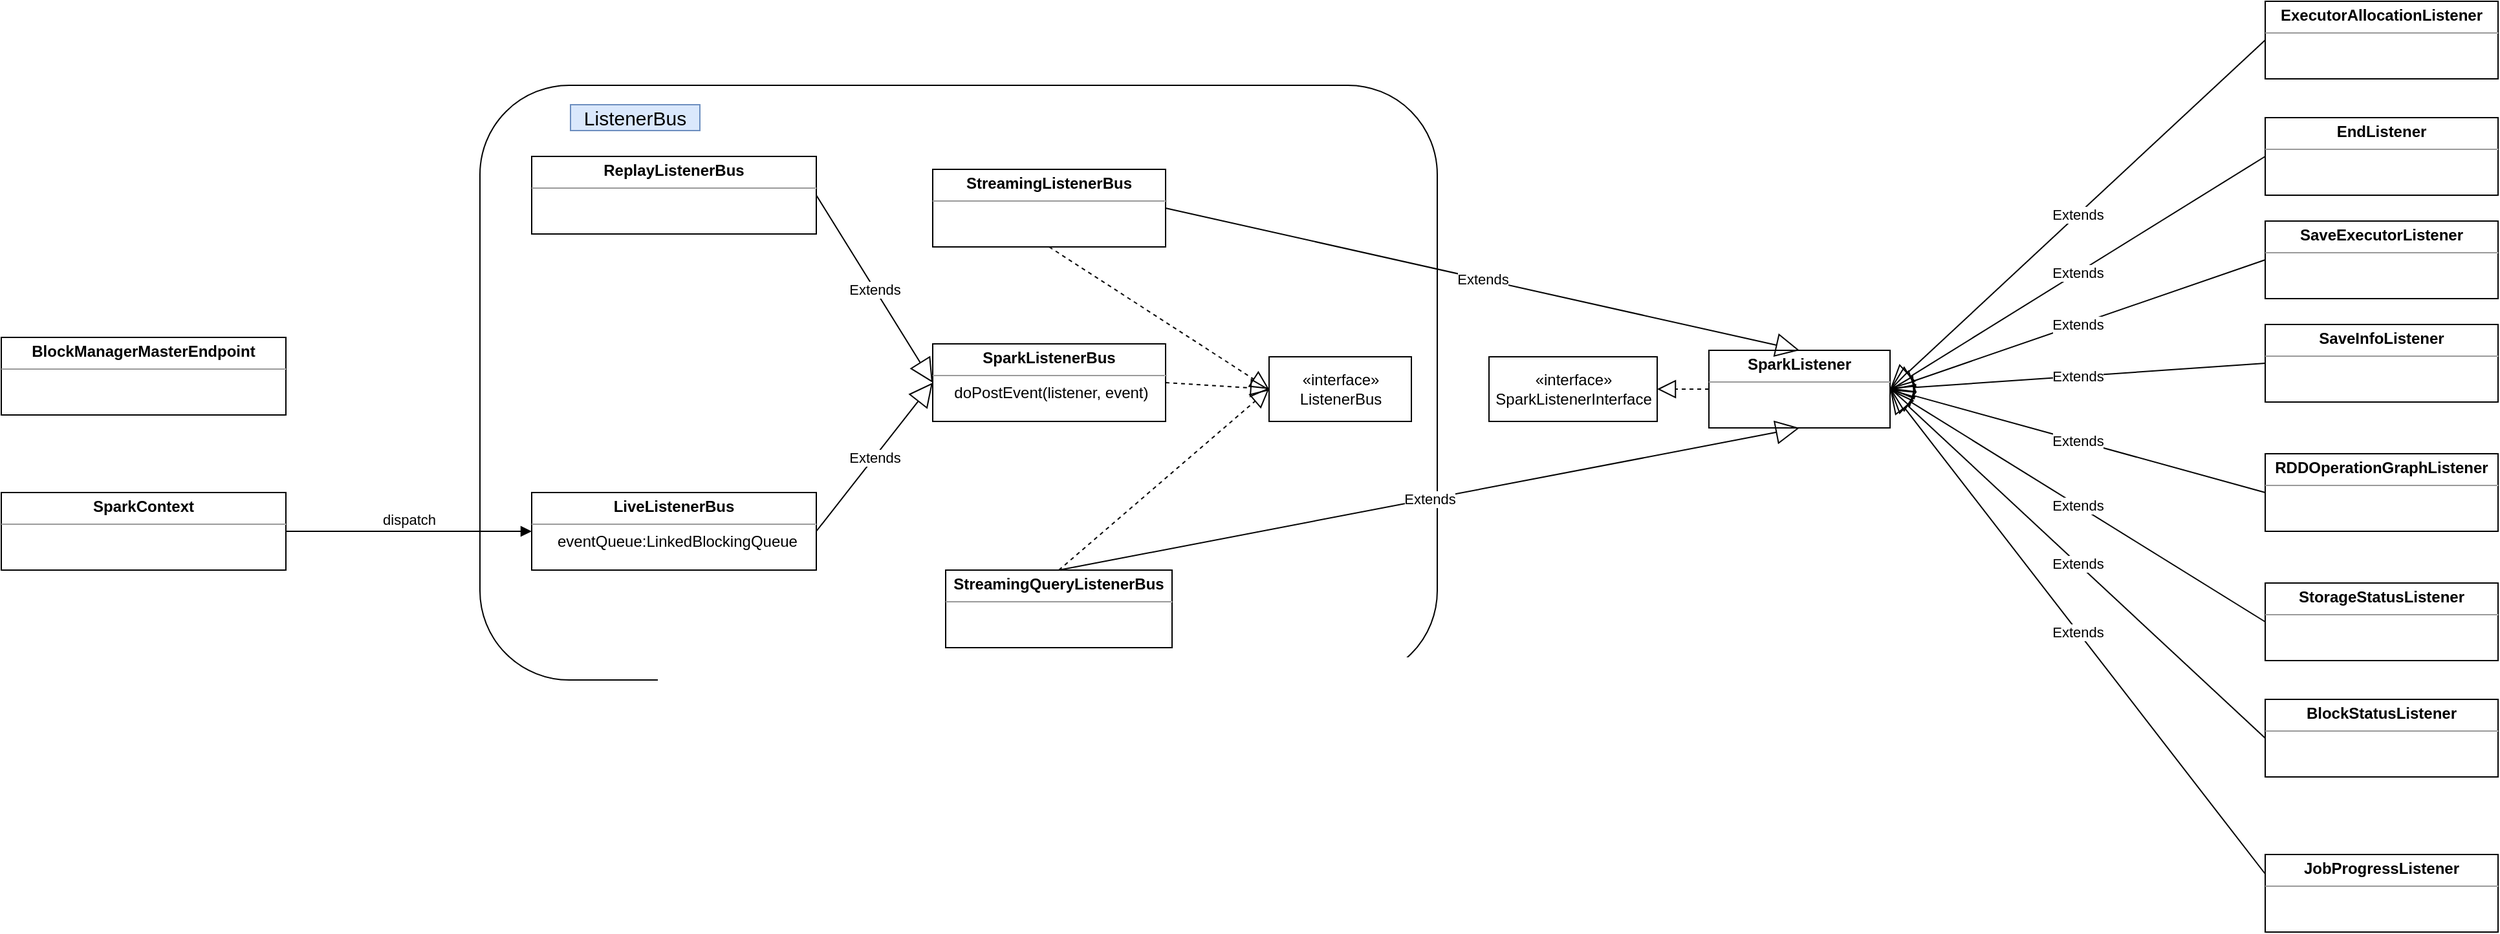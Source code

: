 <mxfile version="13.2.3" type="device"><diagram id="YB8NbeNKAAZcFNhwch6J" name="Page-1"><mxGraphModel dx="1988" dy="721" grid="1" gridSize="10" guides="1" tooltips="1" connect="1" arrows="1" fold="1" page="0" pageScale="1" pageWidth="827" pageHeight="1169" math="0" shadow="0"><root><mxCell id="0"/><mxCell id="1" parent="0"/><mxCell id="iCqZPxfxO04049dRjSbH-41" value="" style="rounded=1;whiteSpace=wrap;html=1;fillColor=#ffffff;" vertex="1" parent="1"><mxGeometry x="-200" y="215" width="740" height="460" as="geometry"/></mxCell><mxCell id="iCqZPxfxO04049dRjSbH-1" value="«interface»&lt;br&gt;ListenerBus" style="html=1;" vertex="1" parent="1"><mxGeometry x="410" y="425" width="110" height="50" as="geometry"/></mxCell><mxCell id="iCqZPxfxO04049dRjSbH-2" value="&lt;p style=&quot;margin: 0px ; margin-top: 4px ; text-align: center&quot;&gt;&lt;b&gt;SparkListenerBus&lt;/b&gt;&lt;br&gt;&lt;/p&gt;&lt;hr size=&quot;1&quot;&gt;&lt;div style=&quot;height: 2px&quot;&gt;&amp;nbsp; &amp;nbsp; &amp;nbsp;doPostEvent(listener, event)&lt;/div&gt;" style="verticalAlign=top;align=left;overflow=fill;fontSize=12;fontFamily=Helvetica;html=1;" vertex="1" parent="1"><mxGeometry x="150" y="415" width="180" height="60" as="geometry"/></mxCell><mxCell id="iCqZPxfxO04049dRjSbH-3" value="" style="endArrow=block;dashed=1;endFill=0;endSize=12;html=1;entryX=0;entryY=0.5;entryDx=0;entryDy=0;exitX=1;exitY=0.5;exitDx=0;exitDy=0;" edge="1" parent="1" source="iCqZPxfxO04049dRjSbH-2" target="iCqZPxfxO04049dRjSbH-1"><mxGeometry width="160" relative="1" as="geometry"><mxPoint x="50" y="680" as="sourcePoint"/><mxPoint x="210" y="680" as="targetPoint"/></mxGeometry></mxCell><mxCell id="iCqZPxfxO04049dRjSbH-7" value="«interface»&lt;br&gt;SparkListenerInterface" style="html=1;fillColor=#ffffff;" vertex="1" parent="1"><mxGeometry x="580" y="425" width="130" height="50" as="geometry"/></mxCell><mxCell id="iCqZPxfxO04049dRjSbH-8" value="&lt;p style=&quot;margin: 0px ; margin-top: 4px ; text-align: center&quot;&gt;&lt;b&gt;SparkListener&lt;/b&gt;&lt;/p&gt;&lt;hr size=&quot;1&quot;&gt;&lt;div style=&quot;height: 2px&quot;&gt;&lt;/div&gt;" style="verticalAlign=top;align=left;overflow=fill;fontSize=12;fontFamily=Helvetica;html=1;" vertex="1" parent="1"><mxGeometry x="750" y="420" width="140" height="60" as="geometry"/></mxCell><mxCell id="iCqZPxfxO04049dRjSbH-9" value="" style="endArrow=block;dashed=1;endFill=0;endSize=12;html=1;exitX=0;exitY=0.5;exitDx=0;exitDy=0;" edge="1" parent="1" source="iCqZPxfxO04049dRjSbH-8" target="iCqZPxfxO04049dRjSbH-7"><mxGeometry width="160" relative="1" as="geometry"><mxPoint x="375" y="380" as="sourcePoint"/><mxPoint x="375" y="260" as="targetPoint"/></mxGeometry></mxCell><mxCell id="iCqZPxfxO04049dRjSbH-11" value="&lt;p style=&quot;margin: 0px ; margin-top: 4px ; text-align: center&quot;&gt;&lt;b&gt;StreamingListenerBus&lt;/b&gt;&lt;/p&gt;&lt;hr size=&quot;1&quot;&gt;&lt;div style=&quot;height: 2px&quot;&gt;&lt;/div&gt;" style="verticalAlign=top;align=left;overflow=fill;fontSize=12;fontFamily=Helvetica;html=1;" vertex="1" parent="1"><mxGeometry x="150" y="280" width="180" height="60" as="geometry"/></mxCell><mxCell id="iCqZPxfxO04049dRjSbH-12" value="" style="endArrow=block;dashed=1;endFill=0;endSize=12;html=1;exitX=0.5;exitY=1;exitDx=0;exitDy=0;" edge="1" parent="1" source="iCqZPxfxO04049dRjSbH-11"><mxGeometry width="160" relative="1" as="geometry"><mxPoint x="565" y="380" as="sourcePoint"/><mxPoint x="410" y="450" as="targetPoint"/></mxGeometry></mxCell><mxCell id="iCqZPxfxO04049dRjSbH-13" value="&lt;p style=&quot;margin: 0px ; margin-top: 4px ; text-align: center&quot;&gt;&lt;b&gt;LiveListenerBus&lt;/b&gt;&lt;br&gt;&lt;/p&gt;&lt;hr size=&quot;1&quot;&gt;&lt;div style=&quot;height: 2px&quot;&gt;&amp;nbsp; &amp;nbsp; &amp;nbsp; eventQueue:LinkedBlockingQueue&lt;/div&gt;" style="verticalAlign=top;align=left;overflow=fill;fontSize=12;fontFamily=Helvetica;html=1;" vertex="1" parent="1"><mxGeometry x="-160" y="530" width="220" height="60" as="geometry"/></mxCell><mxCell id="iCqZPxfxO04049dRjSbH-14" value="Extends" style="endArrow=block;endSize=16;endFill=0;html=1;entryX=0;entryY=0.5;entryDx=0;entryDy=0;exitX=1;exitY=0.5;exitDx=0;exitDy=0;" edge="1" parent="1" source="iCqZPxfxO04049dRjSbH-13" target="iCqZPxfxO04049dRjSbH-2"><mxGeometry width="160" relative="1" as="geometry"><mxPoint x="200" y="470" as="sourcePoint"/><mxPoint x="360" y="470" as="targetPoint"/></mxGeometry></mxCell><mxCell id="iCqZPxfxO04049dRjSbH-15" value="Extends" style="endArrow=block;endSize=16;endFill=0;html=1;entryX=0.5;entryY=0;entryDx=0;entryDy=0;exitX=1;exitY=0.5;exitDx=0;exitDy=0;" edge="1" parent="1" source="iCqZPxfxO04049dRjSbH-11" target="iCqZPxfxO04049dRjSbH-8"><mxGeometry width="160" relative="1" as="geometry"><mxPoint x="220" y="500" as="sourcePoint"/><mxPoint x="220" y="440" as="targetPoint"/></mxGeometry></mxCell><mxCell id="iCqZPxfxO04049dRjSbH-16" value="&lt;p style=&quot;margin: 0px ; margin-top: 4px ; text-align: center&quot;&gt;&lt;b&gt;ReplayListenerBus&lt;/b&gt;&lt;br&gt;&lt;/p&gt;&lt;hr size=&quot;1&quot;&gt;&lt;div style=&quot;height: 2px&quot;&gt;&amp;nbsp; &amp;nbsp; &amp;nbsp;&amp;nbsp;&lt;/div&gt;" style="verticalAlign=top;align=left;overflow=fill;fontSize=12;fontFamily=Helvetica;html=1;" vertex="1" parent="1"><mxGeometry x="-160" y="270" width="220" height="60" as="geometry"/></mxCell><mxCell id="iCqZPxfxO04049dRjSbH-17" value="Extends" style="endArrow=block;endSize=16;endFill=0;html=1;exitX=1;exitY=0.5;exitDx=0;exitDy=0;entryX=0;entryY=0.5;entryDx=0;entryDy=0;" edge="1" parent="1" source="iCqZPxfxO04049dRjSbH-16" target="iCqZPxfxO04049dRjSbH-2"><mxGeometry width="160" relative="1" as="geometry"><mxPoint x="120" y="470" as="sourcePoint"/><mxPoint x="80" y="390" as="targetPoint"/></mxGeometry></mxCell><mxCell id="iCqZPxfxO04049dRjSbH-18" value="&lt;p style=&quot;margin: 0px ; margin-top: 4px ; text-align: center&quot;&gt;&lt;b&gt;StreamingQueryListenerBus&lt;/b&gt;&lt;/p&gt;&lt;hr size=&quot;1&quot;&gt;&lt;div style=&quot;height: 2px&quot;&gt;&lt;/div&gt;" style="verticalAlign=top;align=left;overflow=fill;fontSize=12;fontFamily=Helvetica;html=1;" vertex="1" parent="1"><mxGeometry x="160" y="590" width="175" height="60" as="geometry"/></mxCell><mxCell id="iCqZPxfxO04049dRjSbH-20" value="" style="endArrow=block;dashed=1;endFill=0;endSize=12;html=1;exitX=0.5;exitY=0;exitDx=0;exitDy=0;entryX=0;entryY=0.5;entryDx=0;entryDy=0;" edge="1" parent="1" source="iCqZPxfxO04049dRjSbH-18" target="iCqZPxfxO04049dRjSbH-1"><mxGeometry width="160" relative="1" as="geometry"><mxPoint x="570" y="500" as="sourcePoint"/><mxPoint x="370" y="250" as="targetPoint"/></mxGeometry></mxCell><mxCell id="iCqZPxfxO04049dRjSbH-21" value="Extends" style="endArrow=block;endSize=16;endFill=0;html=1;exitX=0.5;exitY=0;exitDx=0;exitDy=0;entryX=0.5;entryY=1;entryDx=0;entryDy=0;" edge="1" parent="1" source="iCqZPxfxO04049dRjSbH-18" target="iCqZPxfxO04049dRjSbH-8"><mxGeometry width="160" relative="1" as="geometry"><mxPoint x="640" y="500" as="sourcePoint"/><mxPoint x="760" y="430" as="targetPoint"/></mxGeometry></mxCell><mxCell id="iCqZPxfxO04049dRjSbH-22" value="&lt;p style=&quot;margin: 0px ; margin-top: 4px ; text-align: center&quot;&gt;&lt;b&gt;ExecutorAllocationListener&lt;/b&gt;&lt;/p&gt;&lt;hr size=&quot;1&quot;&gt;&lt;div style=&quot;height: 2px&quot;&gt;&lt;/div&gt;" style="verticalAlign=top;align=left;overflow=fill;fontSize=12;fontFamily=Helvetica;html=1;" vertex="1" parent="1"><mxGeometry x="1180" y="150" width="180" height="60" as="geometry"/></mxCell><mxCell id="iCqZPxfxO04049dRjSbH-23" value="Extends" style="endArrow=block;endSize=16;endFill=0;html=1;exitX=0;exitY=0.5;exitDx=0;exitDy=0;" edge="1" parent="1" source="iCqZPxfxO04049dRjSbH-22"><mxGeometry width="160" relative="1" as="geometry"><mxPoint x="587.5" y="740" as="sourcePoint"/><mxPoint x="890" y="450" as="targetPoint"/></mxGeometry></mxCell><mxCell id="iCqZPxfxO04049dRjSbH-24" value="&lt;p style=&quot;margin: 0px ; margin-top: 4px ; text-align: center&quot;&gt;&lt;b&gt;JobProgre&lt;/b&gt;&lt;b&gt;ssListener&lt;/b&gt;&lt;/p&gt;&lt;hr size=&quot;1&quot;&gt;&lt;div style=&quot;height: 2px&quot;&gt;&lt;/div&gt;" style="verticalAlign=top;align=left;overflow=fill;fontSize=12;fontFamily=Helvetica;html=1;" vertex="1" parent="1"><mxGeometry x="1180" y="810" width="180" height="60" as="geometry"/></mxCell><mxCell id="iCqZPxfxO04049dRjSbH-25" value="Extends" style="endArrow=block;endSize=16;endFill=0;html=1;exitX=0;exitY=0.25;exitDx=0;exitDy=0;" edge="1" parent="1" source="iCqZPxfxO04049dRjSbH-24"><mxGeometry width="160" relative="1" as="geometry"><mxPoint x="760" y="520" as="sourcePoint"/><mxPoint x="890" y="450" as="targetPoint"/></mxGeometry></mxCell><mxCell id="iCqZPxfxO04049dRjSbH-26" value="&lt;p style=&quot;margin: 0px ; margin-top: 4px ; text-align: center&quot;&gt;&lt;b&gt;BlockStatusListener&lt;/b&gt;&lt;/p&gt;&lt;hr size=&quot;1&quot;&gt;&lt;div style=&quot;height: 2px&quot;&gt;&lt;/div&gt;" style="verticalAlign=top;align=left;overflow=fill;fontSize=12;fontFamily=Helvetica;html=1;" vertex="1" parent="1"><mxGeometry x="1180" y="690" width="180" height="60" as="geometry"/></mxCell><mxCell id="iCqZPxfxO04049dRjSbH-27" value="&lt;p style=&quot;margin: 0px ; margin-top: 4px ; text-align: center&quot;&gt;&lt;b&gt;StorageStatusListener&lt;/b&gt;&lt;/p&gt;&lt;hr size=&quot;1&quot;&gt;&lt;div style=&quot;height: 2px&quot;&gt;&lt;/div&gt;" style="verticalAlign=top;align=left;overflow=fill;fontSize=12;fontFamily=Helvetica;html=1;" vertex="1" parent="1"><mxGeometry x="1180" y="600" width="180" height="60" as="geometry"/></mxCell><mxCell id="iCqZPxfxO04049dRjSbH-28" value="&lt;p style=&quot;margin: 0px ; margin-top: 4px ; text-align: center&quot;&gt;&lt;b&gt;RDDOperationGraphListener&lt;/b&gt;&lt;/p&gt;&lt;hr size=&quot;1&quot;&gt;&lt;div style=&quot;height: 2px&quot;&gt;&lt;/div&gt;" style="verticalAlign=top;align=left;overflow=fill;fontSize=12;fontFamily=Helvetica;html=1;" vertex="1" parent="1"><mxGeometry x="1180" y="500" width="180" height="60" as="geometry"/></mxCell><mxCell id="iCqZPxfxO04049dRjSbH-29" value="Extends" style="endArrow=block;endSize=16;endFill=0;html=1;exitX=0;exitY=0.5;exitDx=0;exitDy=0;entryX=1;entryY=0.5;entryDx=0;entryDy=0;" edge="1" parent="1" source="iCqZPxfxO04049dRjSbH-26" target="iCqZPxfxO04049dRjSbH-8"><mxGeometry width="160" relative="1" as="geometry"><mxPoint x="1190" y="835" as="sourcePoint"/><mxPoint x="900" y="490" as="targetPoint"/></mxGeometry></mxCell><mxCell id="iCqZPxfxO04049dRjSbH-30" value="Extends" style="endArrow=block;endSize=16;endFill=0;html=1;exitX=0;exitY=0.5;exitDx=0;exitDy=0;entryX=1;entryY=0.5;entryDx=0;entryDy=0;" edge="1" parent="1" source="iCqZPxfxO04049dRjSbH-27" target="iCqZPxfxO04049dRjSbH-8"><mxGeometry width="160" relative="1" as="geometry"><mxPoint x="1190" y="730" as="sourcePoint"/><mxPoint x="900" y="490" as="targetPoint"/></mxGeometry></mxCell><mxCell id="iCqZPxfxO04049dRjSbH-31" value="Extends" style="endArrow=block;endSize=16;endFill=0;html=1;exitX=0;exitY=0.5;exitDx=0;exitDy=0;entryX=1;entryY=0.5;entryDx=0;entryDy=0;" edge="1" parent="1" source="iCqZPxfxO04049dRjSbH-28" target="iCqZPxfxO04049dRjSbH-8"><mxGeometry width="160" relative="1" as="geometry"><mxPoint x="1200" y="740" as="sourcePoint"/><mxPoint x="910" y="500" as="targetPoint"/></mxGeometry></mxCell><mxCell id="iCqZPxfxO04049dRjSbH-32" value="&lt;p style=&quot;margin: 0px ; margin-top: 4px ; text-align: center&quot;&gt;&lt;b&gt;SaveInfoListener&lt;/b&gt;&lt;/p&gt;&lt;hr size=&quot;1&quot;&gt;&lt;div style=&quot;height: 2px&quot;&gt;&lt;/div&gt;" style="verticalAlign=top;align=left;overflow=fill;fontSize=12;fontFamily=Helvetica;html=1;" vertex="1" parent="1"><mxGeometry x="1180" y="400" width="180" height="60" as="geometry"/></mxCell><mxCell id="iCqZPxfxO04049dRjSbH-33" value="&lt;p style=&quot;margin: 0px ; margin-top: 4px ; text-align: center&quot;&gt;&lt;b&gt;SaveExecutorListener&lt;/b&gt;&lt;/p&gt;&lt;hr size=&quot;1&quot;&gt;&lt;div style=&quot;height: 2px&quot;&gt;&lt;/div&gt;" style="verticalAlign=top;align=left;overflow=fill;fontSize=12;fontFamily=Helvetica;html=1;" vertex="1" parent="1"><mxGeometry x="1180" y="320" width="180" height="60" as="geometry"/></mxCell><mxCell id="iCqZPxfxO04049dRjSbH-34" value="&lt;p style=&quot;margin: 0px ; margin-top: 4px ; text-align: center&quot;&gt;&lt;b&gt;EndListener&lt;/b&gt;&lt;/p&gt;&lt;hr size=&quot;1&quot;&gt;&lt;div style=&quot;height: 2px&quot;&gt;&lt;/div&gt;" style="verticalAlign=top;align=left;overflow=fill;fontSize=12;fontFamily=Helvetica;html=1;" vertex="1" parent="1"><mxGeometry x="1180" y="240" width="180" height="60" as="geometry"/></mxCell><mxCell id="iCqZPxfxO04049dRjSbH-35" value="Extends" style="endArrow=block;endSize=16;endFill=0;html=1;exitX=0;exitY=0.5;exitDx=0;exitDy=0;entryX=1;entryY=0.5;entryDx=0;entryDy=0;" edge="1" parent="1" source="iCqZPxfxO04049dRjSbH-32" target="iCqZPxfxO04049dRjSbH-8"><mxGeometry width="160" relative="1" as="geometry"><mxPoint x="1190" y="540" as="sourcePoint"/><mxPoint x="900" y="460" as="targetPoint"/></mxGeometry></mxCell><mxCell id="iCqZPxfxO04049dRjSbH-36" value="Extends" style="endArrow=block;endSize=16;endFill=0;html=1;exitX=0;exitY=0.5;exitDx=0;exitDy=0;" edge="1" parent="1" source="iCqZPxfxO04049dRjSbH-33"><mxGeometry width="160" relative="1" as="geometry"><mxPoint x="1200" y="550" as="sourcePoint"/><mxPoint x="890" y="450" as="targetPoint"/></mxGeometry></mxCell><mxCell id="iCqZPxfxO04049dRjSbH-37" value="Extends" style="endArrow=block;endSize=16;endFill=0;html=1;exitX=0;exitY=0.5;exitDx=0;exitDy=0;" edge="1" parent="1" source="iCqZPxfxO04049dRjSbH-34"><mxGeometry width="160" relative="1" as="geometry"><mxPoint x="1210" y="560" as="sourcePoint"/><mxPoint x="890" y="450" as="targetPoint"/></mxGeometry></mxCell><mxCell id="iCqZPxfxO04049dRjSbH-38" value="&lt;p style=&quot;margin: 0px ; margin-top: 4px ; text-align: center&quot;&gt;&lt;b&gt;SparkContext&lt;/b&gt;&lt;br&gt;&lt;/p&gt;&lt;hr size=&quot;1&quot;&gt;&lt;div style=&quot;height: 2px&quot;&gt;&amp;nbsp; &amp;nbsp; &amp;nbsp;&amp;nbsp;&lt;/div&gt;" style="verticalAlign=top;align=left;overflow=fill;fontSize=12;fontFamily=Helvetica;html=1;" vertex="1" parent="1"><mxGeometry x="-570" y="530" width="220" height="60" as="geometry"/></mxCell><mxCell id="iCqZPxfxO04049dRjSbH-39" value="dispatch" style="html=1;verticalAlign=bottom;endArrow=block;exitX=1;exitY=0.5;exitDx=0;exitDy=0;entryX=0;entryY=0.5;entryDx=0;entryDy=0;" edge="1" parent="1" source="iCqZPxfxO04049dRjSbH-38" target="iCqZPxfxO04049dRjSbH-13"><mxGeometry width="80" relative="1" as="geometry"><mxPoint x="-90" y="520" as="sourcePoint"/><mxPoint x="-10" y="520" as="targetPoint"/></mxGeometry></mxCell><mxCell id="iCqZPxfxO04049dRjSbH-40" value="&lt;p style=&quot;margin: 0px ; margin-top: 4px ; text-align: center&quot;&gt;&lt;b&gt;BlockManagerMasterEndpoint&lt;/b&gt;&lt;br&gt;&lt;/p&gt;&lt;hr size=&quot;1&quot;&gt;&lt;div style=&quot;height: 2px&quot;&gt;&amp;nbsp; &amp;nbsp; &amp;nbsp;&amp;nbsp;&lt;/div&gt;" style="verticalAlign=top;align=left;overflow=fill;fontSize=12;fontFamily=Helvetica;html=1;" vertex="1" parent="1"><mxGeometry x="-570" y="410" width="220" height="60" as="geometry"/></mxCell><mxCell id="iCqZPxfxO04049dRjSbH-42" value="ListenerBus" style="text;html=1;strokeColor=#6c8ebf;fillColor=#dae8fc;align=center;verticalAlign=middle;whiteSpace=wrap;rounded=0;fontSize=15;" vertex="1" parent="1"><mxGeometry x="-130" y="230" width="100" height="20" as="geometry"/></mxCell></root></mxGraphModel></diagram></mxfile>